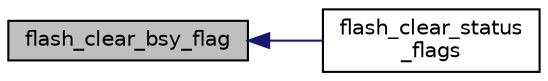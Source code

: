 digraph "flash_clear_bsy_flag"
{
  edge [fontname="Helvetica",fontsize="10",labelfontname="Helvetica",labelfontsize="10"];
  node [fontname="Helvetica",fontsize="10",shape=record];
  rankdir="LR";
  Node1 [label="flash_clear_bsy_flag",height=0.2,width=0.4,color="black", fillcolor="grey75", style="filled" fontcolor="black"];
  Node1 -> Node2 [dir="back",color="midnightblue",fontsize="10",style="solid",fontname="Helvetica"];
  Node2 [label="flash_clear_status\l_flags",height=0.2,width=0.4,color="black", fillcolor="white", style="filled",URL="$flash_8c.html#a8bf42e68b53ee74583675289608dae65"];
}
